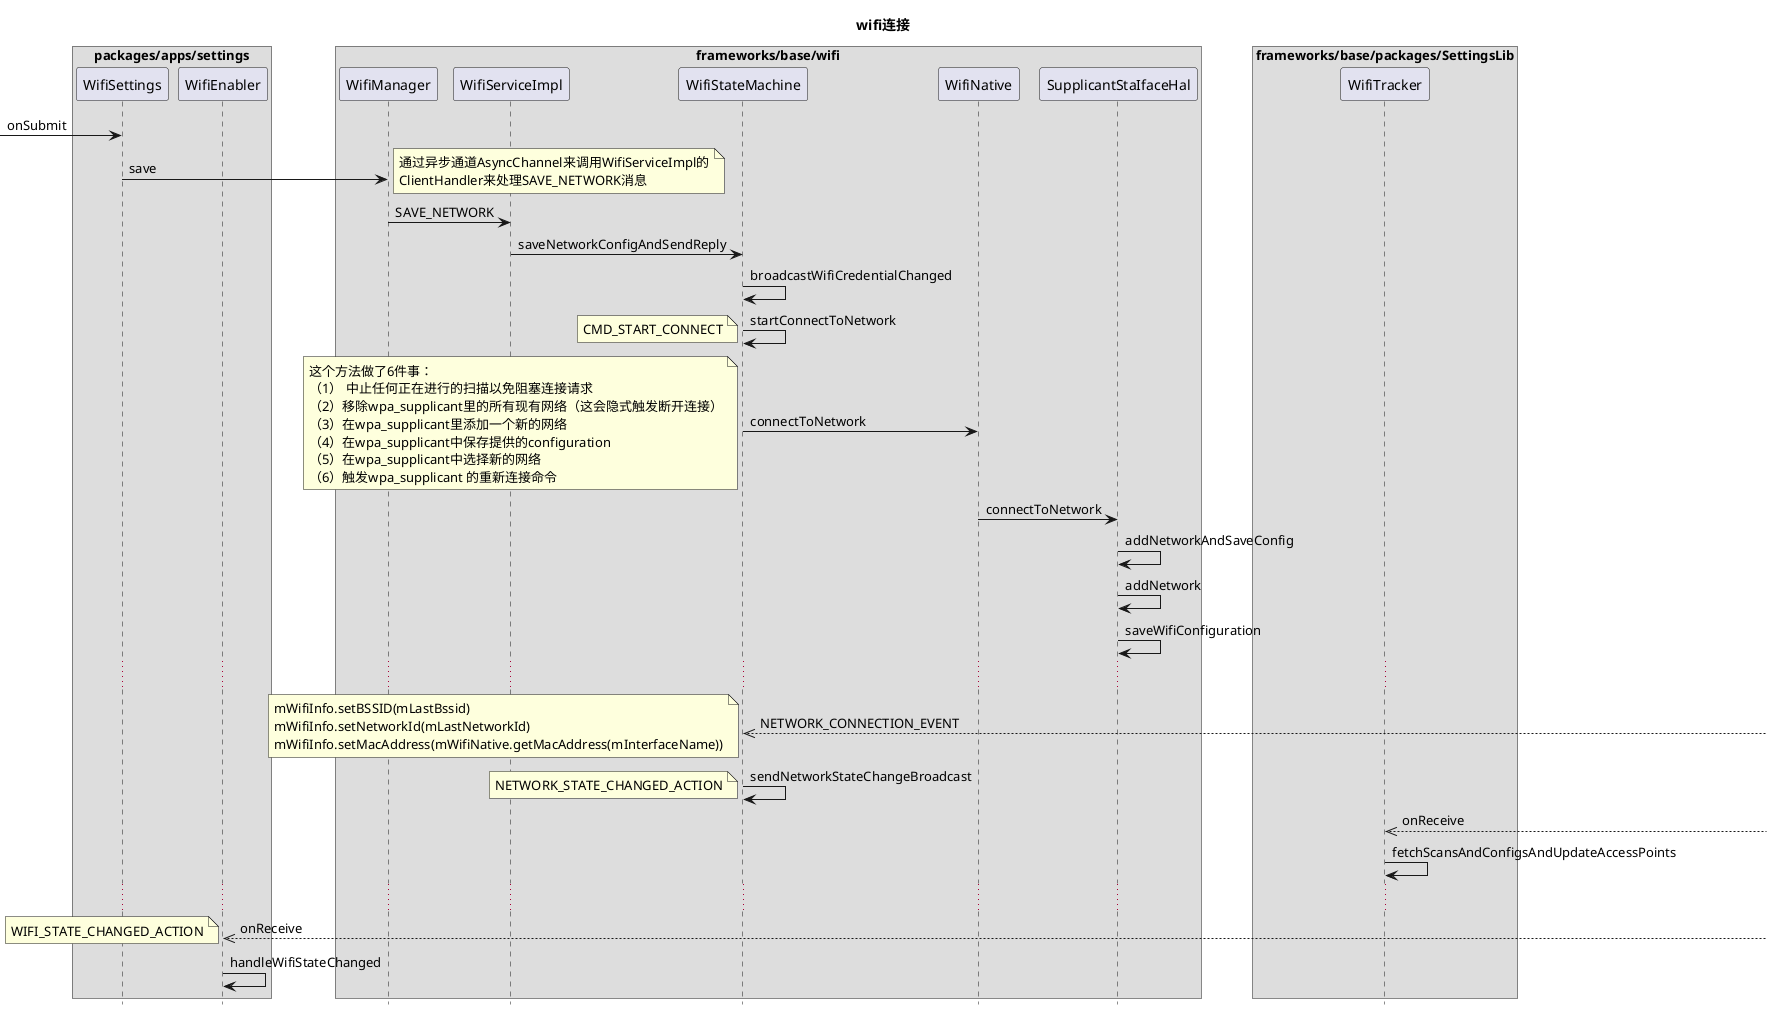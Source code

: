 @startuml
title wifi连接
hide footbox

box "packages/apps/settings"
participant WifiSettings
participant WifiEnabler
end box

->WifiSettings:onSubmit
WifiSettings->WifiManager:save
note right:通过异步通道AsyncChannel来调用WifiServiceImpl的\nClientHandler来处理SAVE_NETWORK消息

box "frameworks/base/wifi"
participant WifiManager
participant WifiServiceImpl
participant WifiStateMachine
participant WifiNative
participant SupplicantStaIfaceHal
end box

WifiManager->WifiServiceImpl:SAVE_NETWORK
WifiServiceImpl->WifiStateMachine:saveNetworkConfigAndSendReply
WifiStateMachine->WifiStateMachine:broadcastWifiCredentialChanged
WifiStateMachine->WifiStateMachine:startConnectToNetwork
note left: CMD_START_CONNECT
WifiStateMachine->WifiNative:connectToNetwork
note left
这个方法做了6件事：
（1） 中止任何正在进行的扫描以免阻塞连接请求
（2）移除wpa_supplicant里的所有现有网络（这会隐式触发断开连接）
（3）在wpa_supplicant里添加一个新的网络
（4）在wpa_supplicant中保存提供的configuration
（5）在wpa_supplicant中选择新的网络
（6）触发wpa_supplicant 的重新连接命令
end note
WifiNative->SupplicantStaIfaceHal:connectToNetwork
SupplicantStaIfaceHal->SupplicantStaIfaceHal:addNetworkAndSaveConfig
SupplicantStaIfaceHal->SupplicantStaIfaceHal:addNetwork
SupplicantStaIfaceHal->SupplicantStaIfaceHal:saveWifiConfiguration

...

WifiStateMachine<<--]:NETWORK_CONNECTION_EVENT
note left
mWifiInfo.setBSSID(mLastBssid)
mWifiInfo.setNetworkId(mLastNetworkId)
mWifiInfo.setMacAddress(mWifiNative.getMacAddress(mInterfaceName))
end note
WifiStateMachine->WifiStateMachine:sendNetworkStateChangeBroadcast
note left:NETWORK_STATE_CHANGED_ACTION
WifiTracker<<--]:onReceive


box "frameworks/base/packages/SettingsLib"
participant WifiTracker
end box
WifiTracker->WifiTracker:fetchScansAndConfigsAndUpdateAccessPoints

...
WifiEnabler<<--]:onReceive
note left:WIFI_STATE_CHANGED_ACTION
WifiEnabler->WifiEnabler:handleWifiStateChanged

@enduml